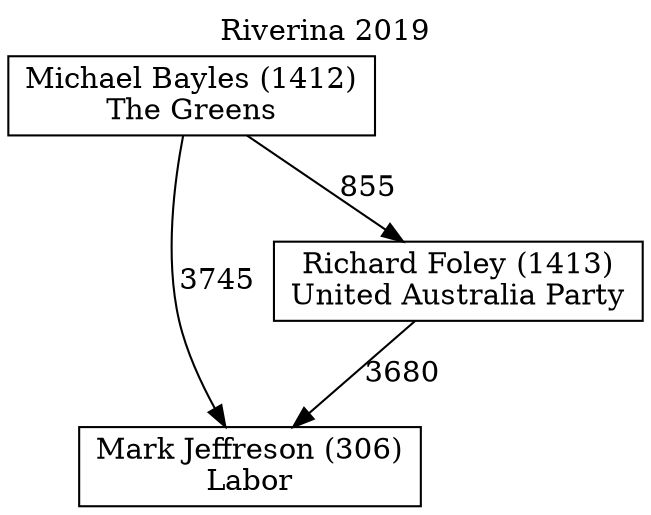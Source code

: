 // House preference flow
digraph "Mark Jeffreson (306)_Riverina_2019" {
	graph [label="Riverina 2019" labelloc=t mclimit=10]
	node [shape=box]
	"Mark Jeffreson (306)" [label="Mark Jeffreson (306)
Labor"]
	"Richard Foley (1413)" [label="Richard Foley (1413)
United Australia Party"]
	"Michael Bayles (1412)" [label="Michael Bayles (1412)
The Greens"]
	"Richard Foley (1413)" -> "Mark Jeffreson (306)" [label=3680]
	"Michael Bayles (1412)" -> "Richard Foley (1413)" [label=855]
	"Michael Bayles (1412)" -> "Mark Jeffreson (306)" [label=3745]
}
